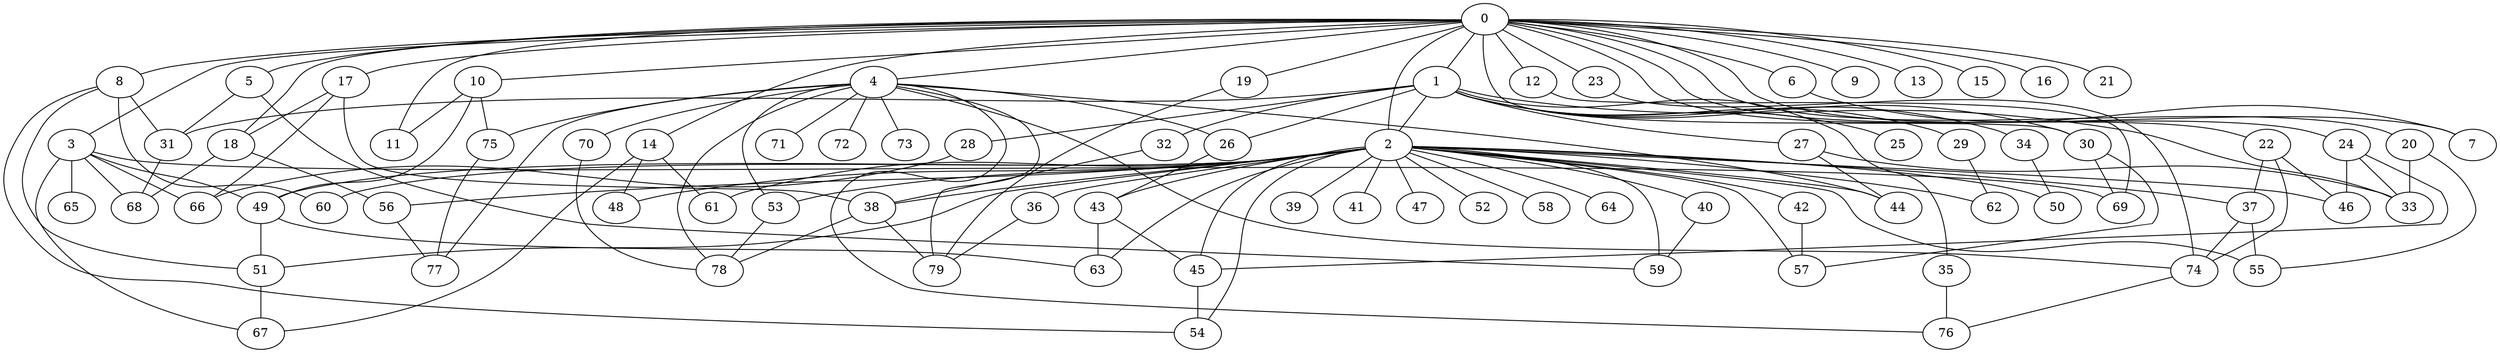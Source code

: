 
graph graphname {
    0 -- 1
0 -- 2
0 -- 3
0 -- 4
0 -- 5
0 -- 6
0 -- 7
0 -- 8
0 -- 9
0 -- 10
0 -- 11
0 -- 12
0 -- 13
0 -- 14
0 -- 15
0 -- 16
0 -- 17
0 -- 18
0 -- 19
0 -- 20
0 -- 21
0 -- 22
0 -- 23
0 -- 24
0 -- 30
1 -- 32
1 -- 34
1 -- 35
1 -- 33
1 -- 25
1 -- 26
1 -- 27
1 -- 28
1 -- 29
1 -- 30
1 -- 31
1 -- 2
2 -- 36
2 -- 37
2 -- 38
2 -- 39
2 -- 40
2 -- 41
2 -- 42
2 -- 43
2 -- 44
2 -- 45
2 -- 46
2 -- 47
2 -- 48
2 -- 49
2 -- 50
2 -- 51
2 -- 52
2 -- 53
2 -- 54
2 -- 55
2 -- 56
2 -- 57
2 -- 58
2 -- 59
2 -- 60
2 -- 61
2 -- 62
2 -- 63
2 -- 64
3 -- 65
3 -- 66
3 -- 67
3 -- 68
3 -- 69
3 -- 49
4 -- 70
4 -- 71
4 -- 72
4 -- 73
4 -- 74
4 -- 75
4 -- 76
4 -- 77
4 -- 78
4 -- 79
4 -- 26
4 -- 53
4 -- 44
5 -- 31
5 -- 59
6 -- 7
8 -- 54
8 -- 51
8 -- 60
8 -- 31
10 -- 75
10 -- 49
10 -- 11
12 -- 69
14 -- 67
14 -- 61
14 -- 48
17 -- 38
17 -- 18
17 -- 66
18 -- 68
18 -- 56
19 -- 79
20 -- 55
20 -- 33
22 -- 37
22 -- 46
22 -- 74
23 -- 74
24 -- 46
24 -- 33
24 -- 45
26 -- 43
27 -- 33
27 -- 44
28 -- 66
29 -- 62
30 -- 57
30 -- 69
31 -- 68
32 -- 38
34 -- 50
35 -- 76
36 -- 79
37 -- 74
37 -- 55
38 -- 79
38 -- 78
40 -- 59
42 -- 57
43 -- 63
43 -- 45
45 -- 54
49 -- 51
49 -- 63
51 -- 67
53 -- 78
56 -- 77
70 -- 78
74 -- 76
75 -- 77

}
